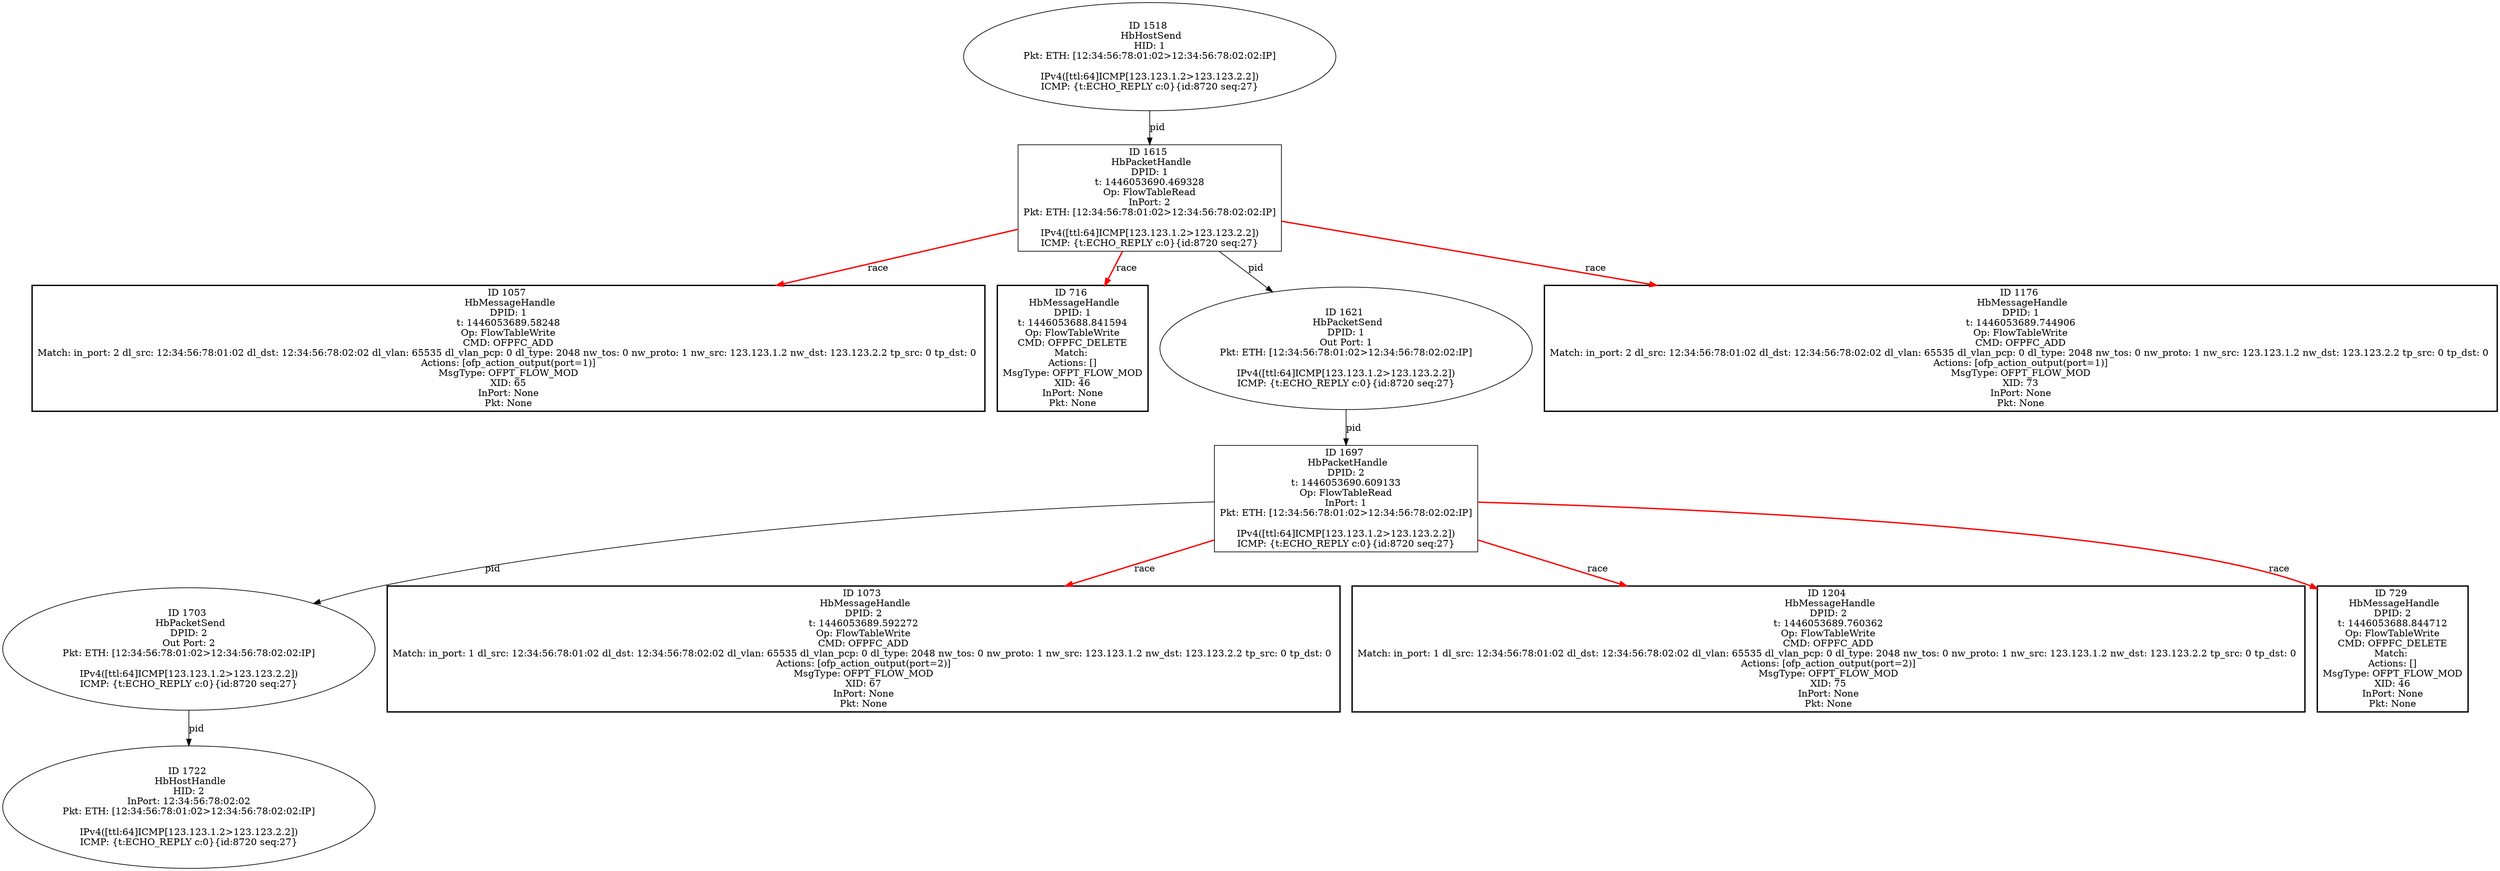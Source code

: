 strict digraph G {
1697 [shape=box, event=<hb_events.HbPacketHandle object at 0x103e7a390>, label="ID 1697 
 HbPacketHandle
DPID: 2
t: 1446053690.609133
Op: FlowTableRead
InPort: 1
Pkt: ETH: [12:34:56:78:01:02>12:34:56:78:02:02:IP]

IPv4([ttl:64]ICMP[123.123.1.2>123.123.2.2])
ICMP: {t:ECHO_REPLY c:0}{id:8720 seq:27}"];
1057 [shape=box, style=bold, event=<hb_events.HbMessageHandle object at 0x103c273d0>, label="ID 1057 
 HbMessageHandle
DPID: 1
t: 1446053689.58248
Op: FlowTableWrite
CMD: OFPFC_ADD
Match: in_port: 2 dl_src: 12:34:56:78:01:02 dl_dst: 12:34:56:78:02:02 dl_vlan: 65535 dl_vlan_pcp: 0 dl_type: 2048 nw_tos: 0 nw_proto: 1 nw_src: 123.123.1.2 nw_dst: 123.123.2.2 tp_src: 0 tp_dst: 0 
Actions: [ofp_action_output(port=1)]
MsgType: OFPT_FLOW_MOD
XID: 65
InPort: None
Pkt: None"];
1703 [shape=oval, event=<hb_events.HbPacketSend object at 0x103e81c10>, label="ID 1703 
 HbPacketSend
DPID: 2
Out Port: 2
Pkt: ETH: [12:34:56:78:01:02>12:34:56:78:02:02:IP]

IPv4([ttl:64]ICMP[123.123.1.2>123.123.2.2])
ICMP: {t:ECHO_REPLY c:0}{id:8720 seq:27}"];
716 [shape=box, style=bold, event=<hb_events.HbMessageHandle object at 0x103b01750>, label="ID 716 
 HbMessageHandle
DPID: 1
t: 1446053688.841594
Op: FlowTableWrite
CMD: OFPFC_DELETE
Match: 
Actions: []
MsgType: OFPT_FLOW_MOD
XID: 46
InPort: None
Pkt: None"];
1518 [shape=oval, event=<hb_events.HbHostSend object at 0x103d0bed0>, label="ID 1518 
 HbHostSend
HID: 1
Pkt: ETH: [12:34:56:78:01:02>12:34:56:78:02:02:IP]

IPv4([ttl:64]ICMP[123.123.1.2>123.123.2.2])
ICMP: {t:ECHO_REPLY c:0}{id:8720 seq:27}"];
1615 [shape=box, event=<hb_events.HbPacketHandle object at 0x103e33650>, label="ID 1615 
 HbPacketHandle
DPID: 1
t: 1446053690.469328
Op: FlowTableRead
InPort: 2
Pkt: ETH: [12:34:56:78:01:02>12:34:56:78:02:02:IP]

IPv4([ttl:64]ICMP[123.123.1.2>123.123.2.2])
ICMP: {t:ECHO_REPLY c:0}{id:8720 seq:27}"];
1073 [shape=box, style=bold, event=<hb_events.HbMessageHandle object at 0x103c27990>, label="ID 1073 
 HbMessageHandle
DPID: 2
t: 1446053689.592272
Op: FlowTableWrite
CMD: OFPFC_ADD
Match: in_port: 1 dl_src: 12:34:56:78:01:02 dl_dst: 12:34:56:78:02:02 dl_vlan: 65535 dl_vlan_pcp: 0 dl_type: 2048 nw_tos: 0 nw_proto: 1 nw_src: 123.123.1.2 nw_dst: 123.123.2.2 tp_src: 0 tp_dst: 0 
Actions: [ofp_action_output(port=2)]
MsgType: OFPT_FLOW_MOD
XID: 67
InPort: None
Pkt: None"];
1204 [shape=box, style=bold, event=<hb_events.HbMessageHandle object at 0x103cad190>, label="ID 1204 
 HbMessageHandle
DPID: 2
t: 1446053689.760362
Op: FlowTableWrite
CMD: OFPFC_ADD
Match: in_port: 1 dl_src: 12:34:56:78:01:02 dl_dst: 12:34:56:78:02:02 dl_vlan: 65535 dl_vlan_pcp: 0 dl_type: 2048 nw_tos: 0 nw_proto: 1 nw_src: 123.123.1.2 nw_dst: 123.123.2.2 tp_src: 0 tp_dst: 0 
Actions: [ofp_action_output(port=2)]
MsgType: OFPT_FLOW_MOD
XID: 75
InPort: None
Pkt: None"];
1621 [shape=oval, event=<hb_events.HbPacketSend object at 0x103e3aed0>, label="ID 1621 
 HbPacketSend
DPID: 1
Out Port: 1
Pkt: ETH: [12:34:56:78:01:02>12:34:56:78:02:02:IP]

IPv4([ttl:64]ICMP[123.123.1.2>123.123.2.2])
ICMP: {t:ECHO_REPLY c:0}{id:8720 seq:27}"];
1176 [shape=box, style=bold, event=<hb_events.HbMessageHandle object at 0x103bf4550>, label="ID 1176 
 HbMessageHandle
DPID: 1
t: 1446053689.744906
Op: FlowTableWrite
CMD: OFPFC_ADD
Match: in_port: 2 dl_src: 12:34:56:78:01:02 dl_dst: 12:34:56:78:02:02 dl_vlan: 65535 dl_vlan_pcp: 0 dl_type: 2048 nw_tos: 0 nw_proto: 1 nw_src: 123.123.1.2 nw_dst: 123.123.2.2 tp_src: 0 tp_dst: 0 
Actions: [ofp_action_output(port=1)]
MsgType: OFPT_FLOW_MOD
XID: 73
InPort: None
Pkt: None"];
729 [shape=box, style=bold, event=<hb_events.HbMessageHandle object at 0x103b01ed0>, label="ID 729 
 HbMessageHandle
DPID: 2
t: 1446053688.844712
Op: FlowTableWrite
CMD: OFPFC_DELETE
Match: 
Actions: []
MsgType: OFPT_FLOW_MOD
XID: 46
InPort: None
Pkt: None"];
1722 [shape=oval, event=<hb_events.HbHostHandle object at 0x103d95c50>, label="ID 1722 
 HbHostHandle
HID: 2
InPort: 12:34:56:78:02:02
Pkt: ETH: [12:34:56:78:01:02>12:34:56:78:02:02:IP]

IPv4([ttl:64]ICMP[123.123.1.2>123.123.2.2])
ICMP: {t:ECHO_REPLY c:0}{id:8720 seq:27}"];
1697 -> 729  [harmful=True, color=red, style=bold, rel=race, label=race];
1697 -> 1204  [harmful=True, color=red, style=bold, rel=race, label=race];
1697 -> 1073  [harmful=True, color=red, style=bold, rel=race, label=race];
1697 -> 1703  [rel=pid, label=pid];
1703 -> 1722  [rel=pid, label=pid];
1518 -> 1615  [rel=pid, label=pid];
1615 -> 1176  [harmful=True, color=red, style=bold, rel=race, label=race];
1615 -> 1057  [harmful=True, color=red, style=bold, rel=race, label=race];
1615 -> 716  [harmful=True, color=red, style=bold, rel=race, label=race];
1615 -> 1621  [rel=pid, label=pid];
1621 -> 1697  [rel=pid, label=pid];
}
